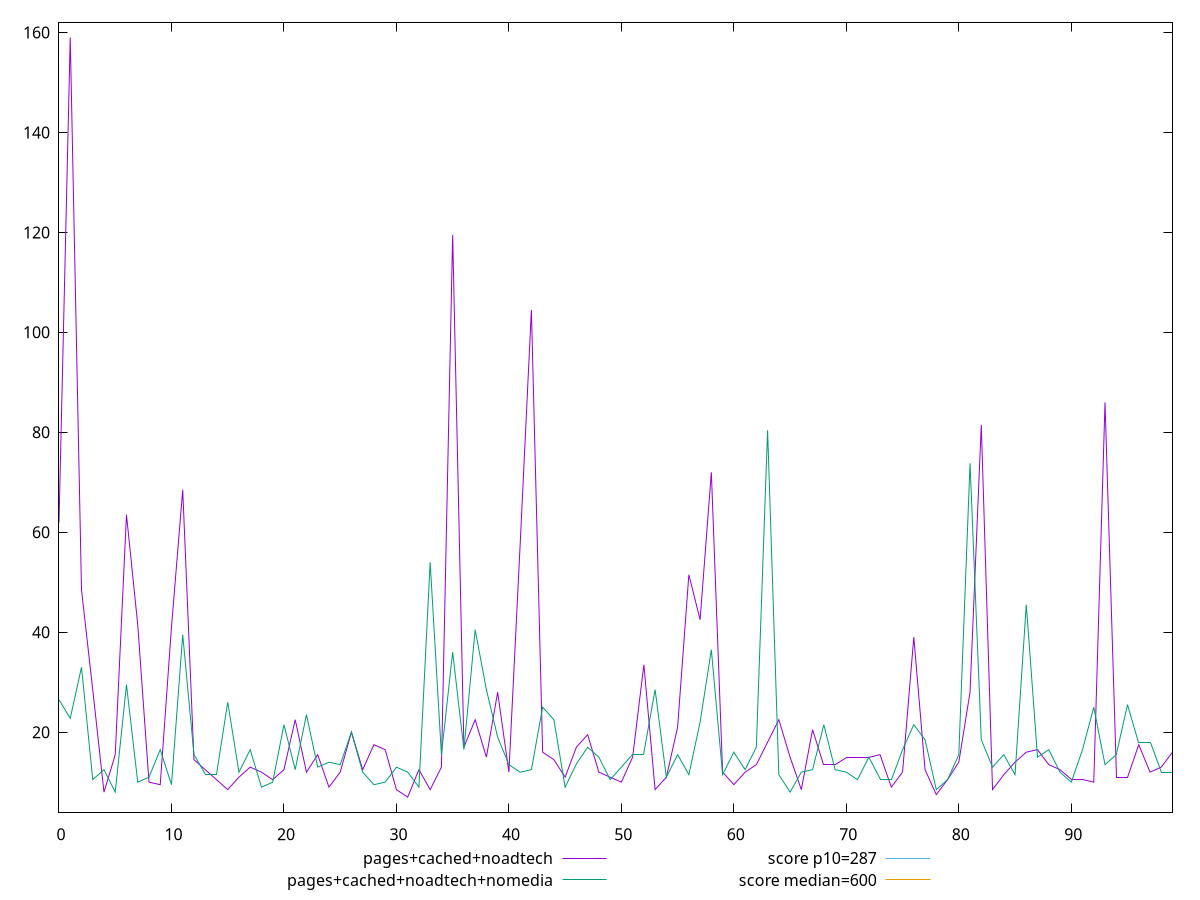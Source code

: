 reset

$pagesCachedNoadtech <<EOF
0 62
1 159
2 48.5
3 28.499999999999773
4 8
5 15.5
6 63.5
7 41.5
8 10
9 9.5
10 41
11 68.5
12 14.5
13 12.5
14 10.5
15 8.5
16 11
17 13
18 12
19 10.5
20 12.5
21 22.5
22 12
23 15.5
24 9
25 12
26 20
27 12.5
28 17.5
29 16.5
30 8.5
31 7
32 12.5
33 8.5
34 13
35 119.5
36 17
37 22.5
38 15
39 28
40 12
41 57.5
42 104.5
43 16
44 14.5
45 11
46 17
47 19.5
48 12
49 11
50 10
51 15
52 33.5
53 8.5
54 11
55 21
56 51.5
57 42.5
58 72
59 12
60 9.5
61 12
62 13.5
63 18
64 22.5
65 15
66 8.5
67 20.5
68 13.5
69 13.5
70 15
71 15
72 15
73 15.5
74 9
75 12
76 38.99999999999977
77 12.5
78 7.5
79 10.5
80 14
81 28
82 81.49999999999977
83 8.5
84 11.5
85 14
86 16
87 16.5
88 13.5
89 12.5
90 10.5
91 10.5
92 10
93 86
94 11
95 11
96 17.5
97 12
98 13
99 16
EOF

$pagesCachedNoadtechNomedia <<EOF
0 26.5
1 22.754999999999654
2 33
3 10.5
4 12.5
5 8
6 29.5
7 10
8 11
9 16.5
10 9.5
11 39.5
12 15.5
13 11.5
14 11.5
15 26
16 12
17 16.5
18 9
19 10
20 21.5
21 12.5
22 23.5
23 13
24 14
25 13.5
26 20
27 12
28 9.5
29 10
30 13
31 12
32 9
33 54
34 15.5
35 36
36 16.5
37 40.5
38 28.5
39 19
40 13.5
41 12
42 12.5
43 25
44 22.5
45 9
46 13.649000000000115
47 17
48 15
49 10.5
50 13
51 15.5
52 15.5
53 28.5
54 11
55 15.5
56 11.5
57 22
58 36.5
59 11.5
60 16
61 12.5
62 17
63 80.40300000000025
64 11.5
65 8
66 12
67 12.5
68 21.5
69 12.5
70 12
71 10.5
72 15
73 10.5
74 10.5
75 16.5
76 21.5
77 18.5
78 8.5
79 10.5
80 15.5
81 73.80900000000008
82 18.5
83 13
84 15.5
85 11.5
86 45.5
87 15
88 16.5
89 12
90 10
91 16.5
92 25
93 13.5
94 15.5
95 25.5
96 18
97 18
98 12
99 12
EOF

set key outside below
set xrange [0:99]
set yrange [3.96:162.04]
set trange [3.96:162.04]
set terminal svg size 640, 520 enhanced background rgb 'white'
set output "report_00019_2021-02-10T18-14-37.922Z//total-blocking-time/comparison/line/2_vs_3.svg"

plot $pagesCachedNoadtech title "pages+cached+noadtech" with line, \
     $pagesCachedNoadtechNomedia title "pages+cached+noadtech+nomedia" with line, \
     287 title "score p10=287", \
     600 title "score median=600"

reset

